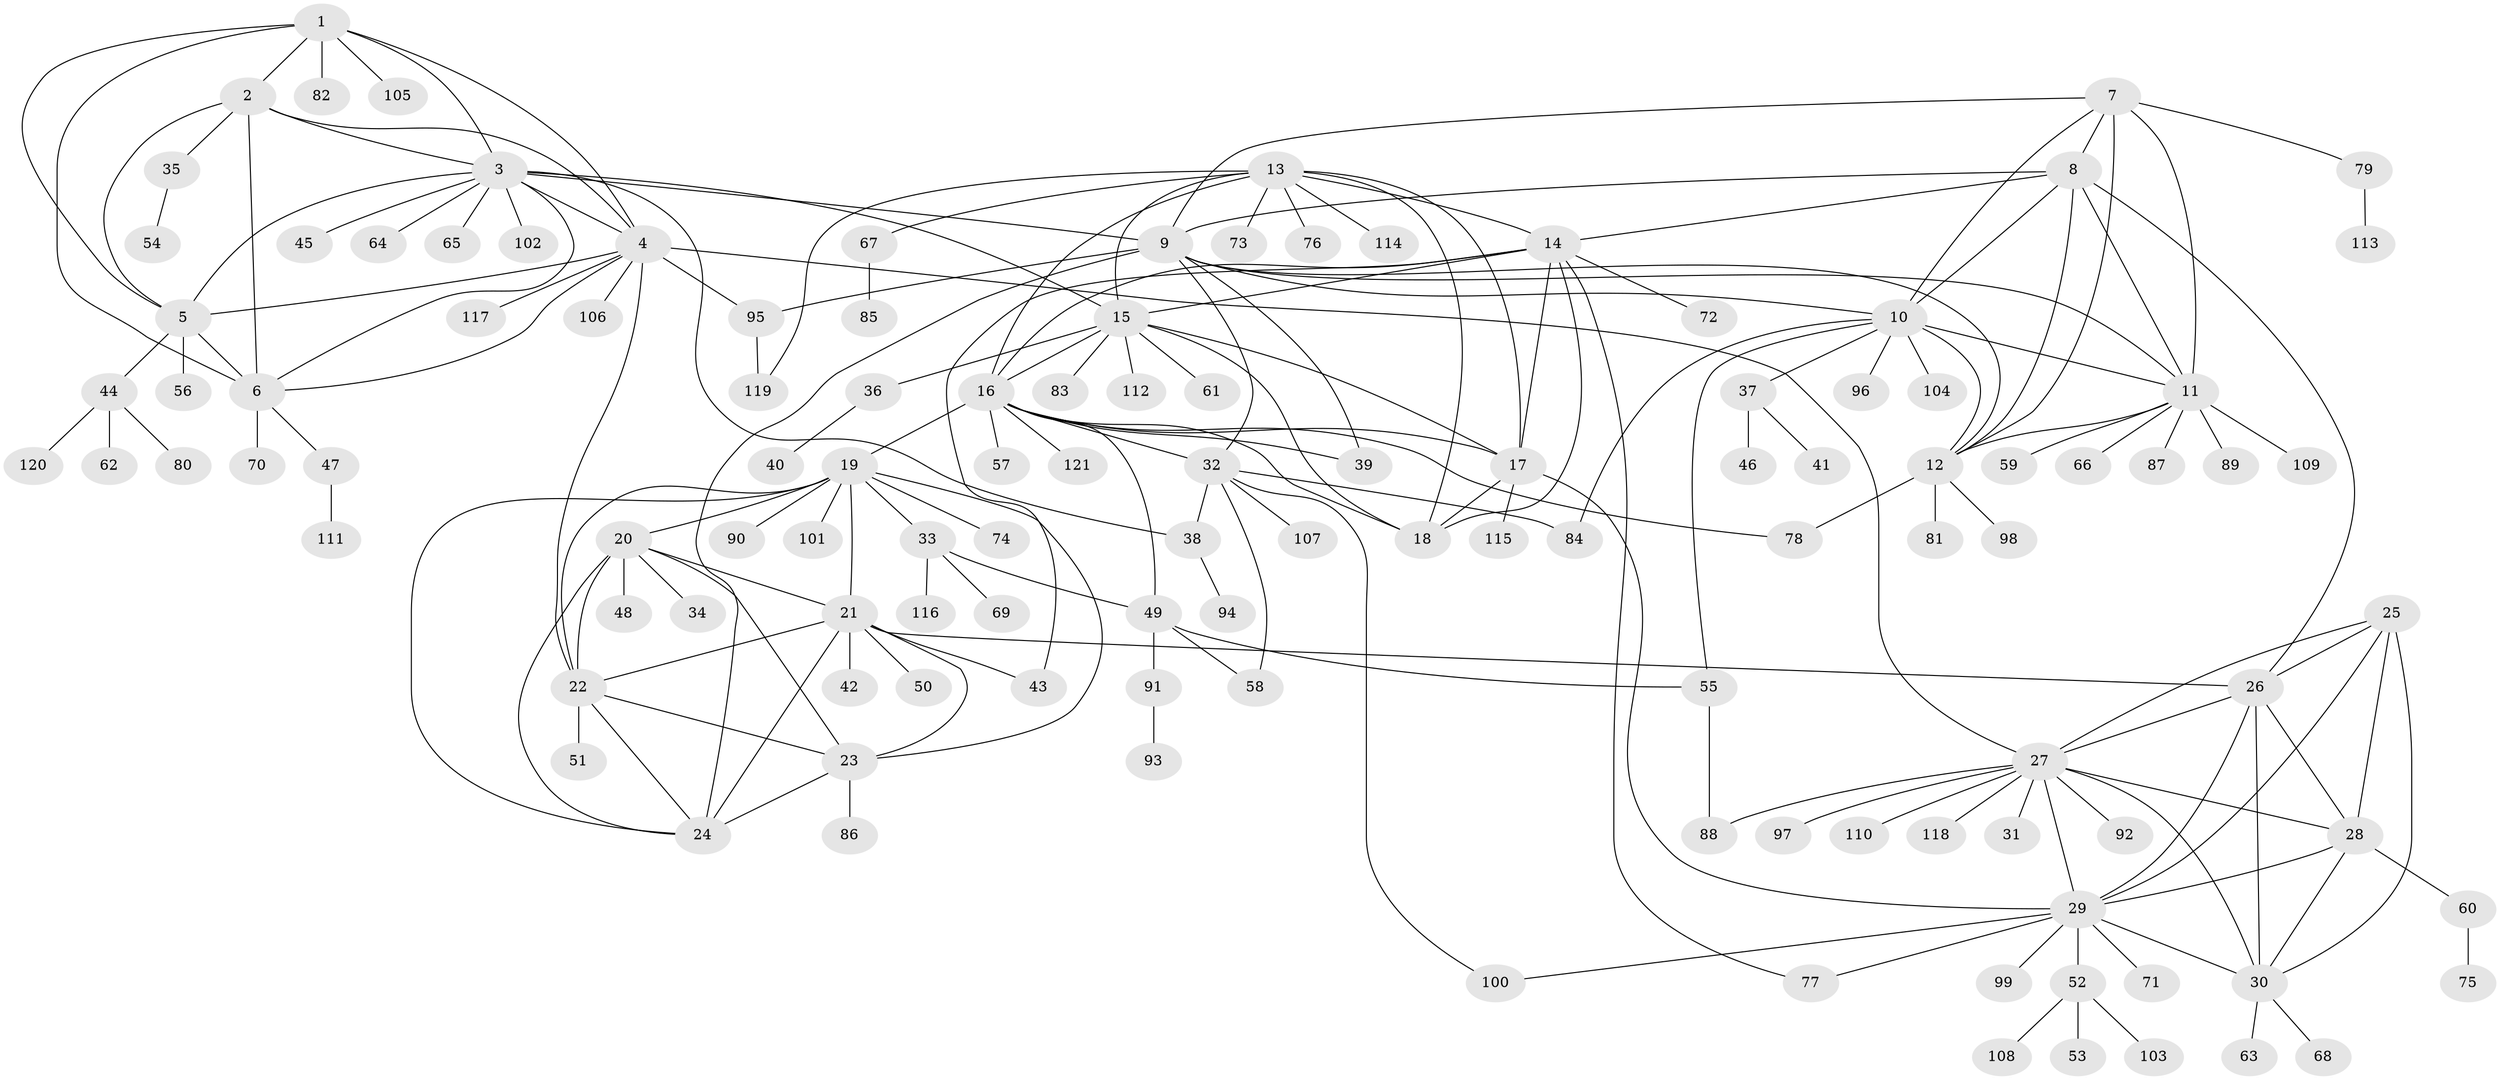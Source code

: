 // coarse degree distribution, {10: 0.010869565217391304, 6: 0.043478260869565216, 17: 0.010869565217391304, 5: 0.05434782608695652, 7: 0.03260869565217391, 8: 0.03260869565217391, 9: 0.03260869565217391, 11: 0.021739130434782608, 15: 0.010869565217391304, 3: 0.07608695652173914, 1: 0.5652173913043478, 2: 0.10869565217391304}
// Generated by graph-tools (version 1.1) at 2025/24/03/03/25 07:24:12]
// undirected, 121 vertices, 190 edges
graph export_dot {
graph [start="1"]
  node [color=gray90,style=filled];
  1;
  2;
  3;
  4;
  5;
  6;
  7;
  8;
  9;
  10;
  11;
  12;
  13;
  14;
  15;
  16;
  17;
  18;
  19;
  20;
  21;
  22;
  23;
  24;
  25;
  26;
  27;
  28;
  29;
  30;
  31;
  32;
  33;
  34;
  35;
  36;
  37;
  38;
  39;
  40;
  41;
  42;
  43;
  44;
  45;
  46;
  47;
  48;
  49;
  50;
  51;
  52;
  53;
  54;
  55;
  56;
  57;
  58;
  59;
  60;
  61;
  62;
  63;
  64;
  65;
  66;
  67;
  68;
  69;
  70;
  71;
  72;
  73;
  74;
  75;
  76;
  77;
  78;
  79;
  80;
  81;
  82;
  83;
  84;
  85;
  86;
  87;
  88;
  89;
  90;
  91;
  92;
  93;
  94;
  95;
  96;
  97;
  98;
  99;
  100;
  101;
  102;
  103;
  104;
  105;
  106;
  107;
  108;
  109;
  110;
  111;
  112;
  113;
  114;
  115;
  116;
  117;
  118;
  119;
  120;
  121;
  1 -- 2;
  1 -- 3;
  1 -- 4;
  1 -- 5;
  1 -- 6;
  1 -- 82;
  1 -- 105;
  2 -- 3;
  2 -- 4;
  2 -- 5;
  2 -- 6;
  2 -- 35;
  3 -- 4;
  3 -- 5;
  3 -- 6;
  3 -- 9;
  3 -- 15;
  3 -- 38;
  3 -- 45;
  3 -- 64;
  3 -- 65;
  3 -- 102;
  4 -- 5;
  4 -- 6;
  4 -- 22;
  4 -- 27;
  4 -- 95;
  4 -- 106;
  4 -- 117;
  5 -- 6;
  5 -- 44;
  5 -- 56;
  6 -- 47;
  6 -- 70;
  7 -- 8;
  7 -- 9;
  7 -- 10;
  7 -- 11;
  7 -- 12;
  7 -- 79;
  8 -- 9;
  8 -- 10;
  8 -- 11;
  8 -- 12;
  8 -- 14;
  8 -- 26;
  9 -- 10;
  9 -- 11;
  9 -- 12;
  9 -- 24;
  9 -- 32;
  9 -- 39;
  9 -- 95;
  10 -- 11;
  10 -- 12;
  10 -- 37;
  10 -- 55;
  10 -- 84;
  10 -- 96;
  10 -- 104;
  11 -- 12;
  11 -- 59;
  11 -- 66;
  11 -- 87;
  11 -- 89;
  11 -- 109;
  12 -- 78;
  12 -- 81;
  12 -- 98;
  13 -- 14;
  13 -- 15;
  13 -- 16;
  13 -- 17;
  13 -- 18;
  13 -- 67;
  13 -- 73;
  13 -- 76;
  13 -- 114;
  13 -- 119;
  14 -- 15;
  14 -- 16;
  14 -- 17;
  14 -- 18;
  14 -- 43;
  14 -- 72;
  14 -- 77;
  15 -- 16;
  15 -- 17;
  15 -- 18;
  15 -- 36;
  15 -- 61;
  15 -- 83;
  15 -- 112;
  16 -- 17;
  16 -- 18;
  16 -- 19;
  16 -- 32;
  16 -- 39;
  16 -- 49;
  16 -- 57;
  16 -- 78;
  16 -- 121;
  17 -- 18;
  17 -- 29;
  17 -- 115;
  19 -- 20;
  19 -- 21;
  19 -- 22;
  19 -- 23;
  19 -- 24;
  19 -- 33;
  19 -- 74;
  19 -- 90;
  19 -- 101;
  20 -- 21;
  20 -- 22;
  20 -- 23;
  20 -- 24;
  20 -- 34;
  20 -- 48;
  21 -- 22;
  21 -- 23;
  21 -- 24;
  21 -- 26;
  21 -- 42;
  21 -- 43;
  21 -- 50;
  22 -- 23;
  22 -- 24;
  22 -- 51;
  23 -- 24;
  23 -- 86;
  25 -- 26;
  25 -- 27;
  25 -- 28;
  25 -- 29;
  25 -- 30;
  26 -- 27;
  26 -- 28;
  26 -- 29;
  26 -- 30;
  27 -- 28;
  27 -- 29;
  27 -- 30;
  27 -- 31;
  27 -- 88;
  27 -- 92;
  27 -- 97;
  27 -- 110;
  27 -- 118;
  28 -- 29;
  28 -- 30;
  28 -- 60;
  29 -- 30;
  29 -- 52;
  29 -- 71;
  29 -- 77;
  29 -- 99;
  29 -- 100;
  30 -- 63;
  30 -- 68;
  32 -- 38;
  32 -- 58;
  32 -- 84;
  32 -- 100;
  32 -- 107;
  33 -- 49;
  33 -- 69;
  33 -- 116;
  35 -- 54;
  36 -- 40;
  37 -- 41;
  37 -- 46;
  38 -- 94;
  44 -- 62;
  44 -- 80;
  44 -- 120;
  47 -- 111;
  49 -- 55;
  49 -- 58;
  49 -- 91;
  52 -- 53;
  52 -- 103;
  52 -- 108;
  55 -- 88;
  60 -- 75;
  67 -- 85;
  79 -- 113;
  91 -- 93;
  95 -- 119;
}

